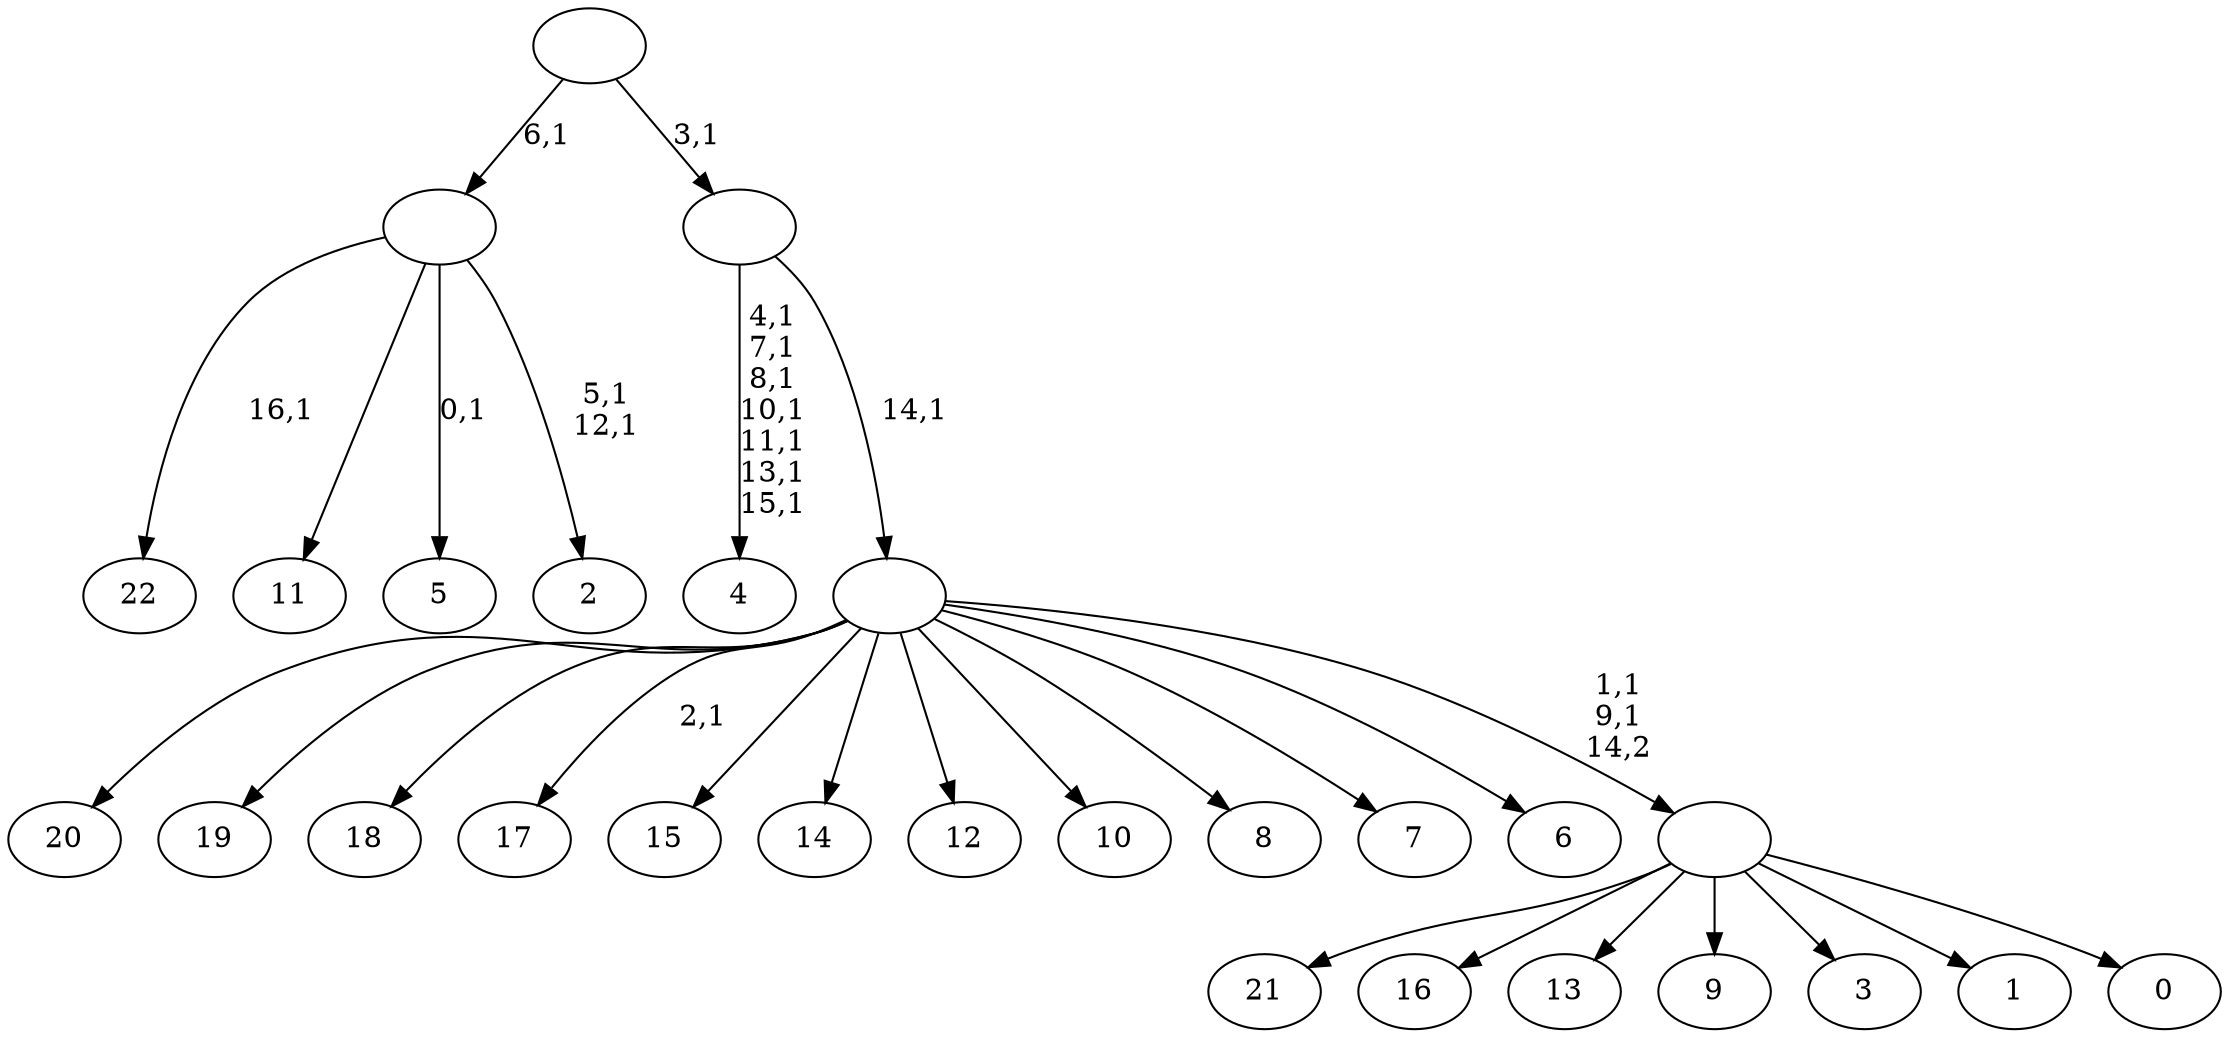 digraph T {
	40 [label="22"]
	38 [label="21"]
	37 [label="20"]
	36 [label="19"]
	35 [label="18"]
	34 [label="17"]
	32 [label="16"]
	31 [label="15"]
	30 [label="14"]
	29 [label="13"]
	28 [label="12"]
	27 [label="11"]
	26 [label="10"]
	25 [label="9"]
	24 [label="8"]
	23 [label="7"]
	22 [label="6"]
	21 [label="5"]
	19 [label="4"]
	11 [label="3"]
	10 [label="2"]
	7 [label=""]
	6 [label="1"]
	5 [label="0"]
	4 [label=""]
	2 [label=""]
	1 [label=""]
	0 [label=""]
	7 -> 10 [label="5,1\n12,1"]
	7 -> 21 [label="0,1"]
	7 -> 40 [label="16,1"]
	7 -> 27 [label=""]
	4 -> 38 [label=""]
	4 -> 32 [label=""]
	4 -> 29 [label=""]
	4 -> 25 [label=""]
	4 -> 11 [label=""]
	4 -> 6 [label=""]
	4 -> 5 [label=""]
	2 -> 4 [label="1,1\n9,1\n14,2"]
	2 -> 34 [label="2,1"]
	2 -> 37 [label=""]
	2 -> 36 [label=""]
	2 -> 35 [label=""]
	2 -> 31 [label=""]
	2 -> 30 [label=""]
	2 -> 28 [label=""]
	2 -> 26 [label=""]
	2 -> 24 [label=""]
	2 -> 23 [label=""]
	2 -> 22 [label=""]
	1 -> 19 [label="4,1\n7,1\n8,1\n10,1\n11,1\n13,1\n15,1"]
	1 -> 2 [label="14,1"]
	0 -> 7 [label="6,1"]
	0 -> 1 [label="3,1"]
}
